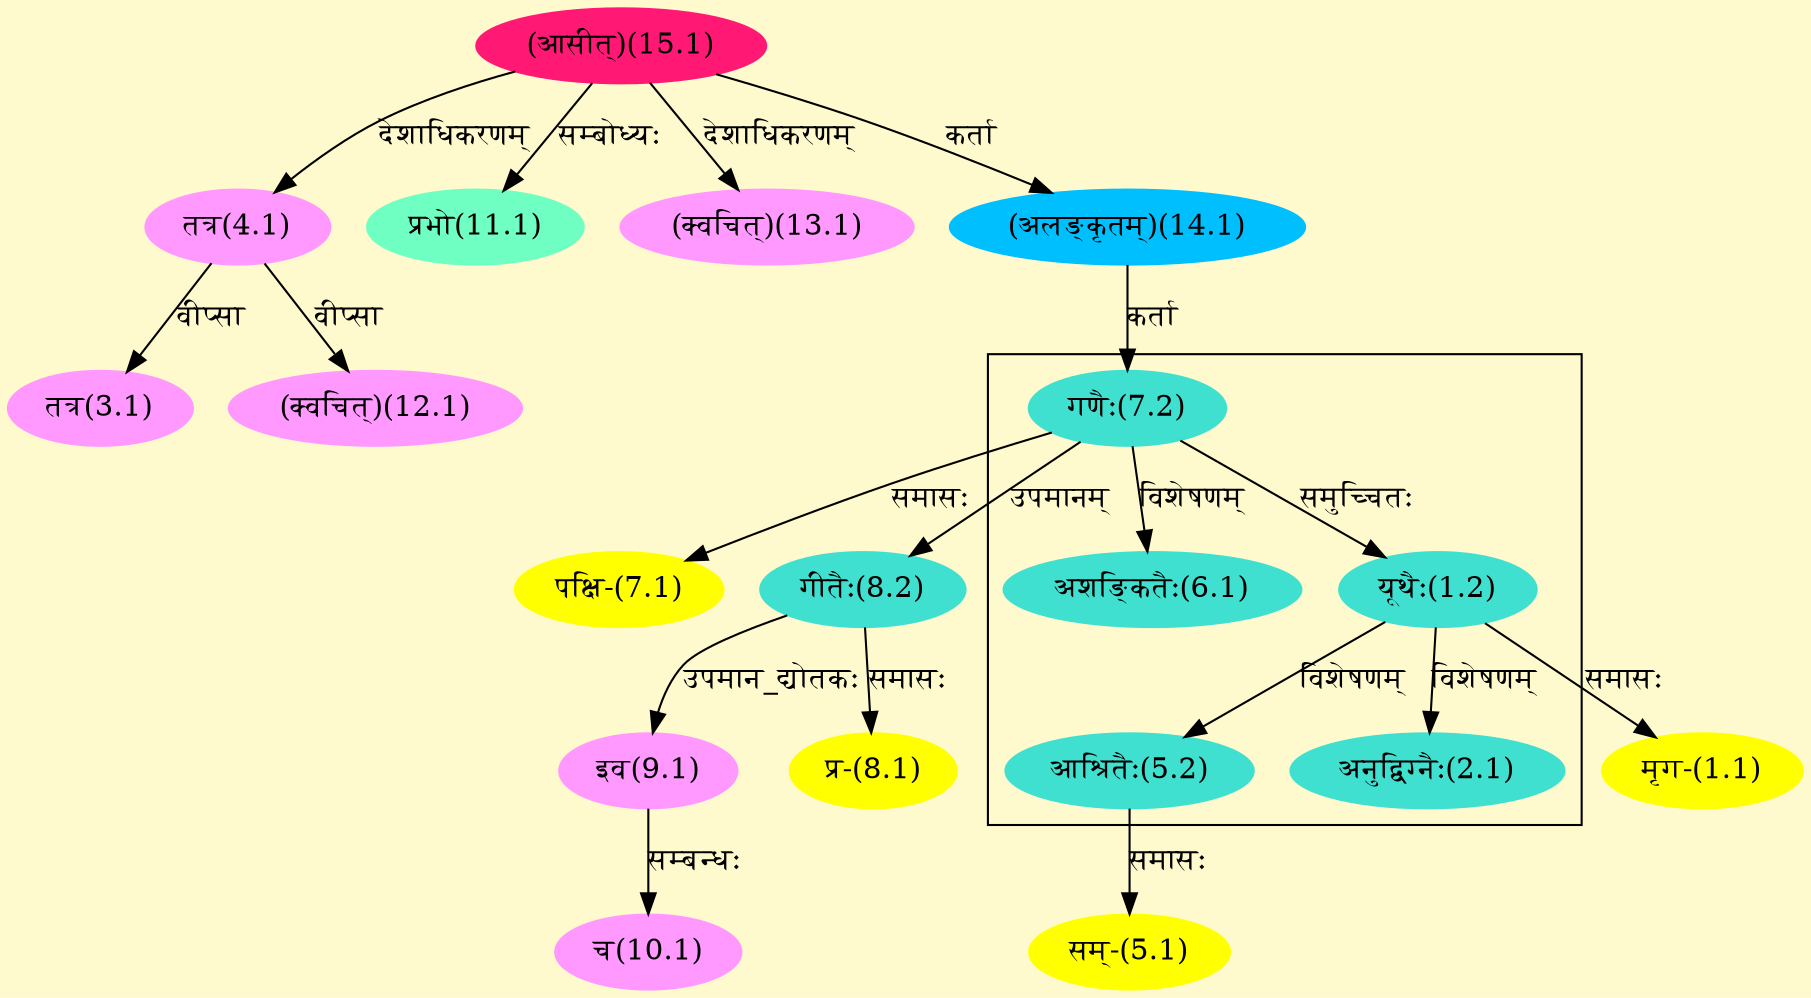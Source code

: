 digraph G{
rankdir=BT;
 compound=true;
 bgcolor="lemonchiffon1";

subgraph cluster_1{
Node1_2 [style=filled, color="#40E0D0" label = "यूथैः(1.2)"]
Node7_2 [style=filled, color="#40E0D0" label = "गणैः(7.2)"]
Node2_1 [style=filled, color="#40E0D0" label = "अनुद्विग्नैः(2.1)"]
Node5_2 [style=filled, color="#40E0D0" label = "आश्रितैः(5.2)"]
Node6_1 [style=filled, color="#40E0D0" label = "अशङ्कितैः(6.1)"]

}
Node1_1 [style=filled, color="#FFFF00" label = "मृग-(1.1)"]
Node1_2 [style=filled, color="#40E0D0" label = "यूथैः(1.2)"]
Node3_1 [style=filled, color="#FF99FF" label = "तत्र(3.1)"]
Node4_1 [style=filled, color="#FF99FF" label = "तत्र(4.1)"]
Node15_1 [style=filled, color="#FF1975" label = "(आसीत्)(15.1)"]
Node5_1 [style=filled, color="#FFFF00" label = "सम्-(5.1)"]
Node5_2 [style=filled, color="#40E0D0" label = "आश्रितैः(5.2)"]
Node7_1 [style=filled, color="#FFFF00" label = "पक्षि-(7.1)"]
Node7_2 [style=filled, color="#40E0D0" label = "गणैः(7.2)"]
Node14_1 [style=filled, color="#00BFFF" label = "(अलङ्कृतम्)(14.1)"]
Node8_1 [style=filled, color="#FFFF00" label = "प्र-(8.1)"]
Node8_2 [style=filled, color="#40E0D0" label = "गीतैः(8.2)"]
Node9_1 [style=filled, color="#FF99FF" label = "इव(9.1)"]
Node10_1 [style=filled, color="#FF99FF" label = "च(10.1)"]
Node11_1 [style=filled, color="#6FFFC3" label = "प्रभो(11.1)"]
Node12_1 [style=filled, color="#FF99FF" label = "(क्वचित्)(12.1)"]
Node13_1 [style=filled, color="#FF99FF" label = "(क्वचित्)(13.1)"]
/* Start of Relations section */

Node1_1 -> Node1_2 [  label="समासः"  dir="back" ]
Node1_2 -> Node7_2 [  label="समुच्चितः"  dir="back" ]
Node2_1 -> Node1_2 [  label="विशेषणम्"  dir="back" ]
Node3_1 -> Node4_1 [  label="वीप्सा"  dir="back" ]
Node4_1 -> Node15_1 [  label="देशाधिकरणम्"  dir="back" ]
Node5_1 -> Node5_2 [  label="समासः"  dir="back" ]
Node5_2 -> Node1_2 [  label="विशेषणम्"  dir="back" ]
Node6_1 -> Node7_2 [  label="विशेषणम्"  dir="back" ]
Node7_1 -> Node7_2 [  label="समासः"  dir="back" ]
Node7_2 -> Node14_1 [  label="कर्ता"  dir="back" ]
Node8_1 -> Node8_2 [  label="समासः"  dir="back" ]
Node8_2 -> Node7_2 [  label="उपमानम्"  dir="back" ]
Node9_1 -> Node8_2 [  label="उपमान_द्योतकः"  dir="back" ]
Node10_1 -> Node9_1 [  label="सम्बन्धः"  dir="back" ]
Node11_1 -> Node15_1 [  label="सम्बोध्यः"  dir="back" ]
Node12_1 -> Node4_1 [  label="वीप्सा"  dir="back" ]
Node13_1 -> Node15_1 [  label="देशाधिकरणम्"  dir="back" ]
Node14_1 -> Node15_1 [  label="कर्ता"  dir="back" ]
}
